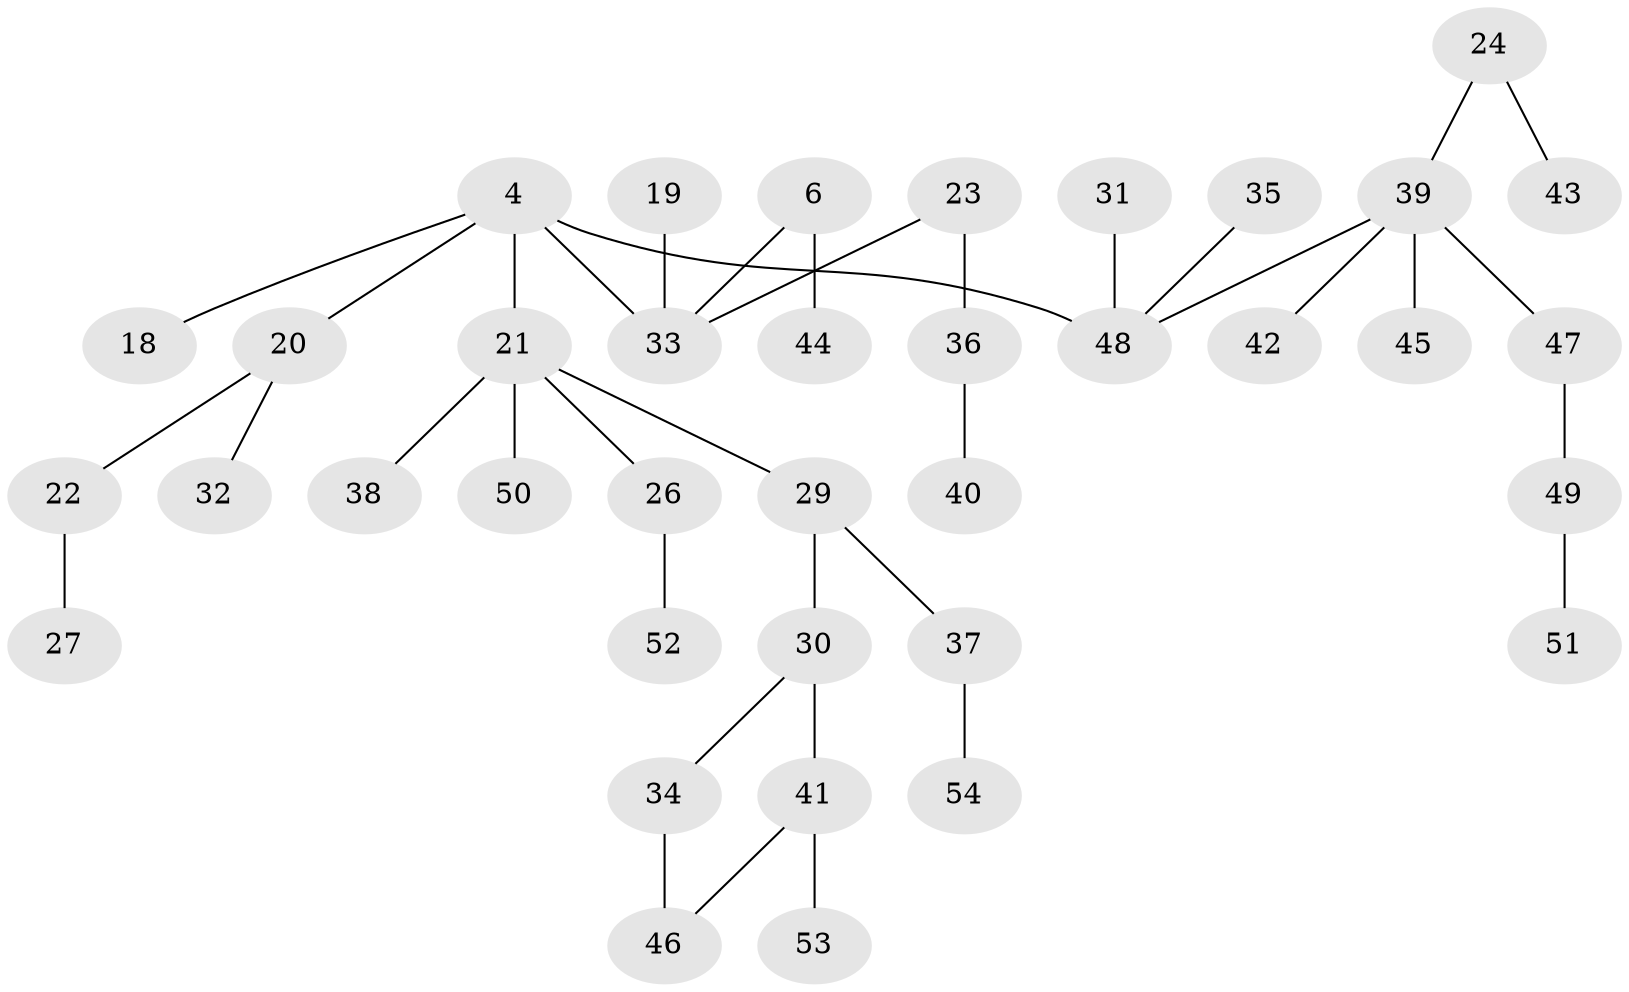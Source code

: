 // original degree distribution, {5: 0.05555555555555555, 2: 0.3333333333333333, 3: 0.16666666666666666, 1: 0.4074074074074074, 4: 0.037037037037037035}
// Generated by graph-tools (version 1.1) at 2025/45/03/04/25 21:45:15]
// undirected, 37 vertices, 37 edges
graph export_dot {
graph [start="1"]
  node [color=gray90,style=filled];
  4 [super="+1"];
  6;
  18;
  19;
  20;
  21 [super="+11"];
  22;
  23;
  24 [super="+12"];
  26;
  27;
  29 [super="+28+25"];
  30;
  31;
  32;
  33 [super="+16"];
  34;
  35;
  36;
  37;
  38;
  39 [super="+13+14+17"];
  40;
  41;
  42;
  43;
  44;
  45;
  46;
  47;
  48 [super="+15"];
  49;
  50;
  51;
  52;
  53;
  54;
  4 -- 18;
  4 -- 20;
  4 -- 21;
  4 -- 33;
  4 -- 48;
  6 -- 44;
  6 -- 33;
  19 -- 33;
  20 -- 22;
  20 -- 32;
  21 -- 26;
  21 -- 50;
  21 -- 38;
  21 -- 29;
  22 -- 27;
  23 -- 36;
  23 -- 33;
  24 -- 43;
  24 -- 39;
  26 -- 52;
  29 -- 37;
  29 -- 30;
  30 -- 34;
  30 -- 41;
  31 -- 48;
  34 -- 46;
  35 -- 48;
  36 -- 40;
  37 -- 54;
  39 -- 45;
  39 -- 47;
  39 -- 48;
  39 -- 42;
  41 -- 53;
  41 -- 46;
  47 -- 49;
  49 -- 51;
}
